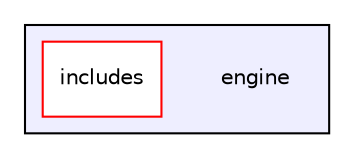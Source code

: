 digraph "engine" {
  compound=true
  node [ fontsize="10", fontname="Helvetica"];
  edge [ labelfontsize="10", labelfontname="Helvetica"];
  subgraph clusterdir_996f45160da62e1a3d7f6046fad68f51 {
    graph [ bgcolor="#eeeeff", pencolor="black", label="" URL="dir_996f45160da62e1a3d7f6046fad68f51.html"];
    dir_996f45160da62e1a3d7f6046fad68f51 [shape=plaintext label="engine"];
    dir_7c91cb7efbd4b233c15c95afa0cbc85c [shape=box label="includes" color="red" fillcolor="white" style="filled" URL="dir_7c91cb7efbd4b233c15c95afa0cbc85c.html"];
  }
}
